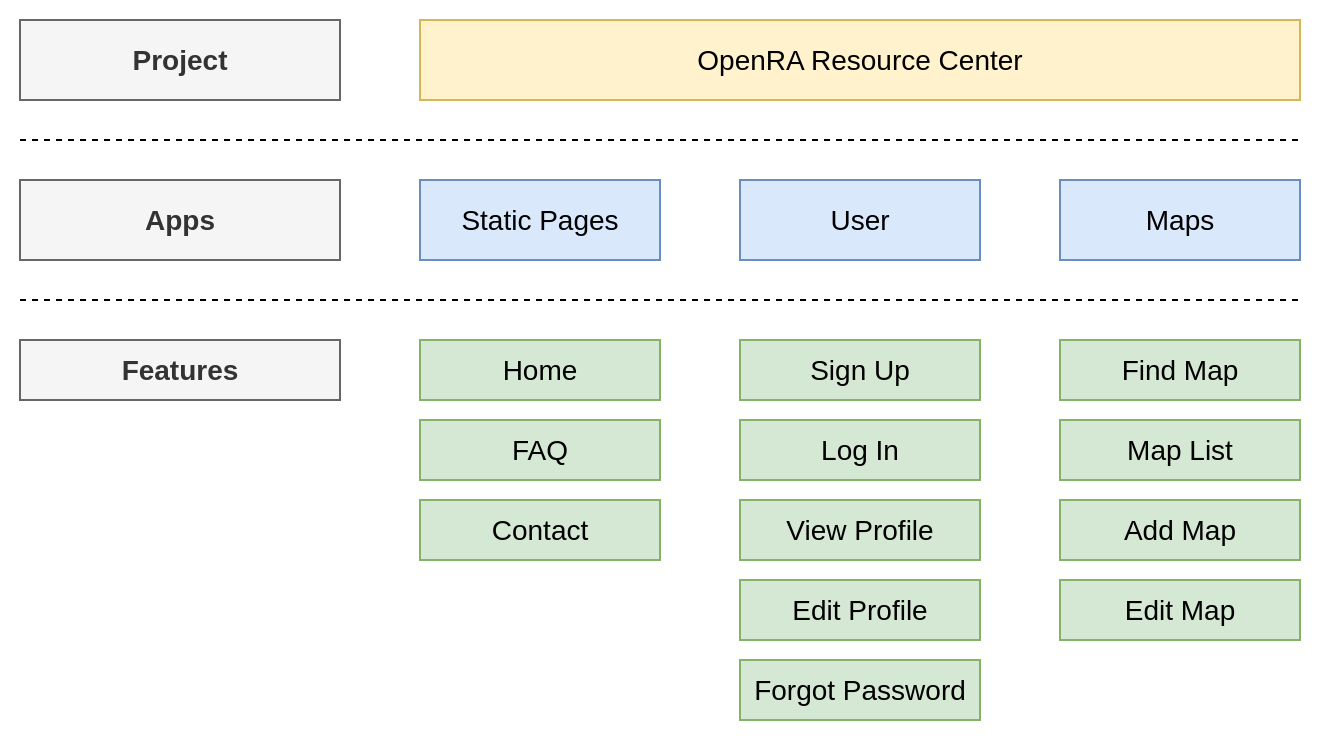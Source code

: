 <mxfile version="12.4.3" type="device" pages="1"><diagram id="2W2yEfhI5U3pOa21IRkw" name="Page-1"><mxGraphModel dx="916" dy="785" grid="1" gridSize="10" guides="1" tooltips="1" connect="1" arrows="1" fold="1" page="1" pageScale="1" pageWidth="827" pageHeight="1169" math="0" shadow="0"><root><mxCell id="0"/><mxCell id="1" parent="0"/><mxCell id="LYipyrn3UewR5gj6cCLR-23" value="" style="rounded=0;whiteSpace=wrap;html=1;strokeColor=none;" parent="1" vertex="1"><mxGeometry x="30" y="30" width="660" height="370" as="geometry"/></mxCell><mxCell id="LYipyrn3UewR5gj6cCLR-1" value="Static Pages" style="rounded=0;whiteSpace=wrap;html=1;fillColor=#dae8fc;strokeColor=#6c8ebf;fontSize=14;" parent="1" vertex="1"><mxGeometry x="240" y="120" width="120" height="40" as="geometry"/></mxCell><mxCell id="LYipyrn3UewR5gj6cCLR-2" value="OpenRA Resource Center" style="rounded=0;whiteSpace=wrap;html=1;fillColor=#fff2cc;strokeColor=#d6b656;fontSize=14;" parent="1" vertex="1"><mxGeometry x="240" y="40" width="440" height="40" as="geometry"/></mxCell><mxCell id="LYipyrn3UewR5gj6cCLR-3" value="User" style="rounded=0;whiteSpace=wrap;html=1;fillColor=#dae8fc;strokeColor=#6c8ebf;fontSize=14;" parent="1" vertex="1"><mxGeometry x="400" y="120" width="120" height="40" as="geometry"/></mxCell><mxCell id="LYipyrn3UewR5gj6cCLR-4" value="Maps" style="rounded=0;whiteSpace=wrap;html=1;fillColor=#dae8fc;strokeColor=#6c8ebf;fontSize=14;" parent="1" vertex="1"><mxGeometry x="560" y="120" width="120" height="40" as="geometry"/></mxCell><mxCell id="LYipyrn3UewR5gj6cCLR-5" value="Sign Up" style="rounded=0;whiteSpace=wrap;html=1;fillColor=#d5e8d4;strokeColor=#82b366;fontSize=14;" parent="1" vertex="1"><mxGeometry x="400" y="200" width="120" height="30" as="geometry"/></mxCell><mxCell id="LYipyrn3UewR5gj6cCLR-6" value="Project" style="rounded=0;whiteSpace=wrap;html=1;fillColor=#f5f5f5;strokeColor=#666666;fontColor=#333333;fontStyle=1;fontSize=14;" parent="1" vertex="1"><mxGeometry x="40" y="40" width="160" height="40" as="geometry"/></mxCell><mxCell id="LYipyrn3UewR5gj6cCLR-7" value="Apps" style="rounded=0;whiteSpace=wrap;html=1;fillColor=#f5f5f5;strokeColor=#666666;fontColor=#333333;fontStyle=1;fontSize=14;" parent="1" vertex="1"><mxGeometry x="40" y="120" width="160" height="40" as="geometry"/></mxCell><mxCell id="LYipyrn3UewR5gj6cCLR-8" value="Features" style="rounded=0;whiteSpace=wrap;html=1;fillColor=#f5f5f5;strokeColor=#666666;fontColor=#333333;fontStyle=1;fontSize=14;" parent="1" vertex="1"><mxGeometry x="40" y="200" width="160" height="30" as="geometry"/></mxCell><mxCell id="LYipyrn3UewR5gj6cCLR-9" value="Log In" style="rounded=0;whiteSpace=wrap;html=1;fillColor=#d5e8d4;strokeColor=#82b366;fontSize=14;" parent="1" vertex="1"><mxGeometry x="400" y="240" width="120" height="30" as="geometry"/></mxCell><mxCell id="LYipyrn3UewR5gj6cCLR-10" value="View Profile" style="rounded=0;whiteSpace=wrap;html=1;fillColor=#d5e8d4;strokeColor=#82b366;fontSize=14;" parent="1" vertex="1"><mxGeometry x="400" y="280" width="120" height="30" as="geometry"/></mxCell><mxCell id="LYipyrn3UewR5gj6cCLR-11" value="Edit Profile" style="rounded=0;whiteSpace=wrap;html=1;fillColor=#d5e8d4;strokeColor=#82b366;fontSize=14;" parent="1" vertex="1"><mxGeometry x="400" y="320" width="120" height="30" as="geometry"/></mxCell><mxCell id="LYipyrn3UewR5gj6cCLR-12" value="Forgot Password" style="rounded=0;whiteSpace=wrap;html=1;fillColor=#d5e8d4;strokeColor=#82b366;fontSize=14;" parent="1" vertex="1"><mxGeometry x="400" y="360" width="120" height="30" as="geometry"/></mxCell><mxCell id="LYipyrn3UewR5gj6cCLR-13" value="Home" style="rounded=0;whiteSpace=wrap;html=1;fillColor=#d5e8d4;strokeColor=#82b366;fontSize=14;" parent="1" vertex="1"><mxGeometry x="240" y="200" width="120" height="30" as="geometry"/></mxCell><mxCell id="LYipyrn3UewR5gj6cCLR-14" value="FAQ" style="rounded=0;whiteSpace=wrap;html=1;fillColor=#d5e8d4;strokeColor=#82b366;fontSize=14;" parent="1" vertex="1"><mxGeometry x="240" y="240" width="120" height="30" as="geometry"/></mxCell><mxCell id="LYipyrn3UewR5gj6cCLR-15" value="Contact" style="rounded=0;whiteSpace=wrap;html=1;fillColor=#d5e8d4;strokeColor=#82b366;fontSize=14;" parent="1" vertex="1"><mxGeometry x="240" y="280" width="120" height="30" as="geometry"/></mxCell><mxCell id="LYipyrn3UewR5gj6cCLR-16" value="Find Map" style="rounded=0;whiteSpace=wrap;html=1;fillColor=#d5e8d4;strokeColor=#82b366;fontSize=14;" parent="1" vertex="1"><mxGeometry x="560" y="200" width="120" height="30" as="geometry"/></mxCell><mxCell id="LYipyrn3UewR5gj6cCLR-17" value="Map List" style="rounded=0;whiteSpace=wrap;html=1;fillColor=#d5e8d4;strokeColor=#82b366;fontSize=14;" parent="1" vertex="1"><mxGeometry x="560" y="240" width="120" height="30" as="geometry"/></mxCell><mxCell id="LYipyrn3UewR5gj6cCLR-18" value="Add Map" style="rounded=0;whiteSpace=wrap;html=1;fillColor=#d5e8d4;strokeColor=#82b366;fontSize=14;" parent="1" vertex="1"><mxGeometry x="560" y="280" width="120" height="30" as="geometry"/></mxCell><mxCell id="LYipyrn3UewR5gj6cCLR-19" value="Edit Map" style="rounded=0;whiteSpace=wrap;html=1;fillColor=#d5e8d4;strokeColor=#82b366;fontSize=14;" parent="1" vertex="1"><mxGeometry x="560" y="320" width="120" height="30" as="geometry"/></mxCell><mxCell id="LYipyrn3UewR5gj6cCLR-20" value="" style="endArrow=none;dashed=1;html=1;" parent="1" edge="1"><mxGeometry width="50" height="50" relative="1" as="geometry"><mxPoint x="40" y="100" as="sourcePoint"/><mxPoint x="680" y="100" as="targetPoint"/></mxGeometry></mxCell><mxCell id="LYipyrn3UewR5gj6cCLR-21" value="" style="endArrow=none;dashed=1;html=1;" parent="1" edge="1"><mxGeometry width="50" height="50" relative="1" as="geometry"><mxPoint x="40" y="180" as="sourcePoint"/><mxPoint x="680" y="180" as="targetPoint"/></mxGeometry></mxCell></root></mxGraphModel></diagram></mxfile>